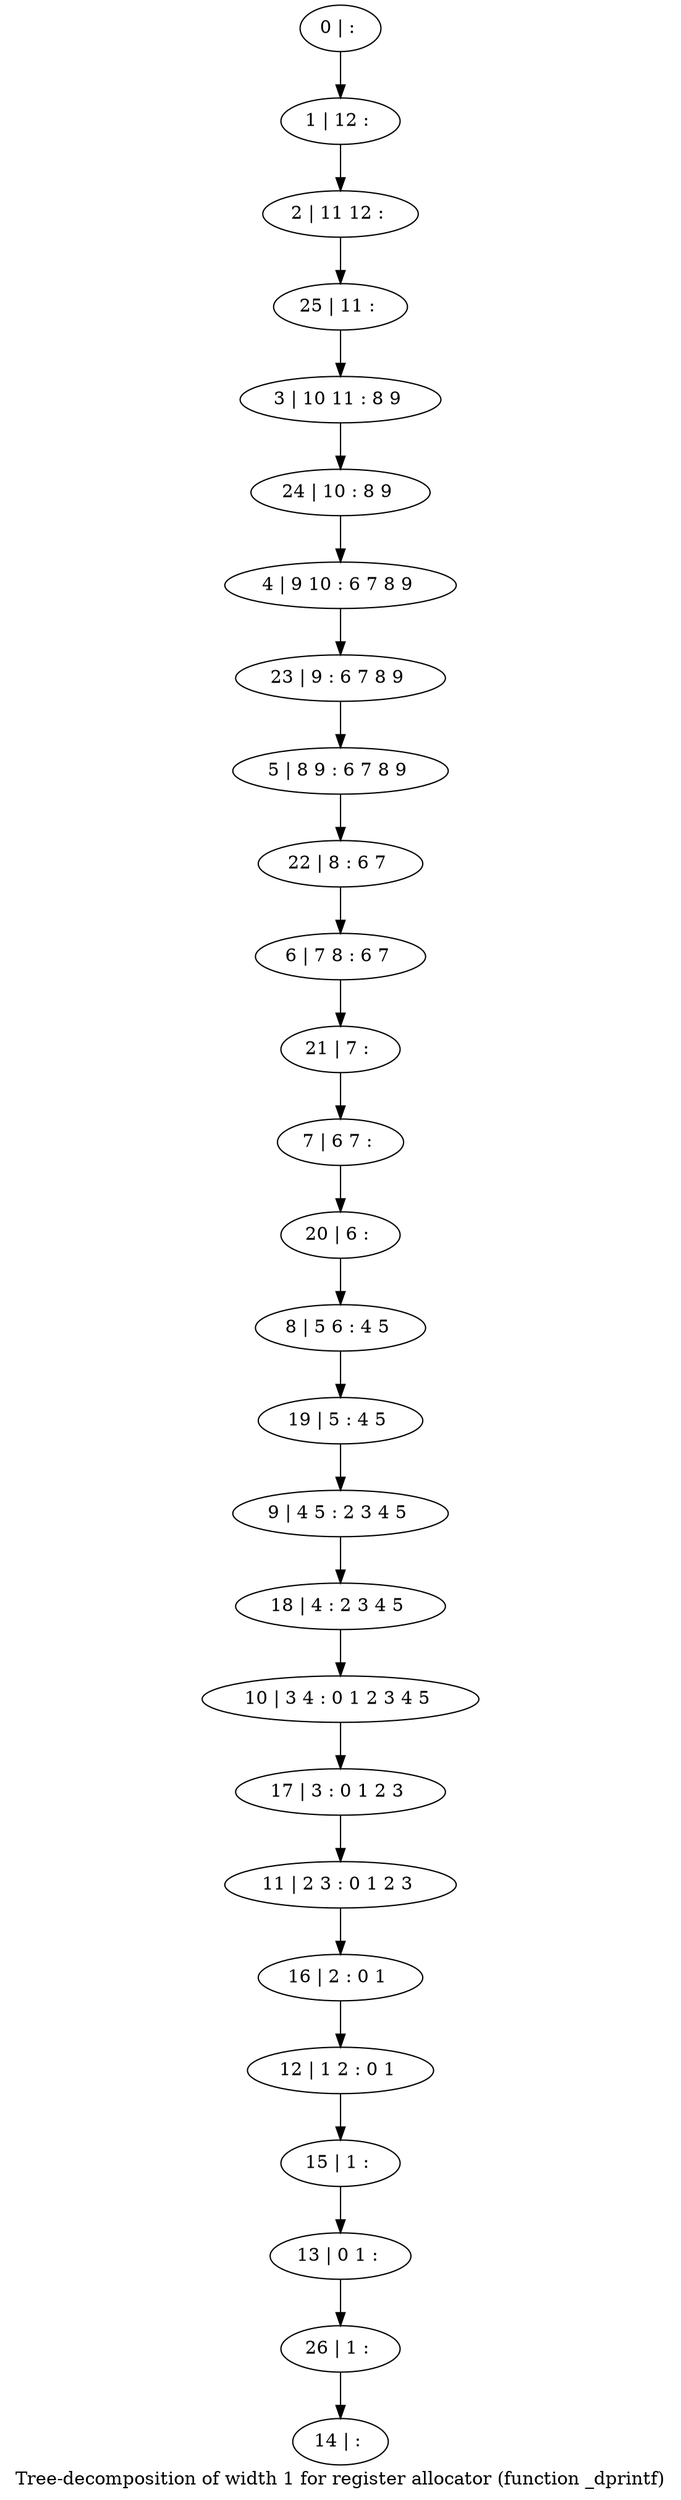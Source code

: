 digraph G {
graph [label="Tree-decomposition of width 1 for register allocator (function _dprintf)"]
0[label="0 | : "];
1[label="1 | 12 : "];
2[label="2 | 11 12 : "];
3[label="3 | 10 11 : 8 9 "];
4[label="4 | 9 10 : 6 7 8 9 "];
5[label="5 | 8 9 : 6 7 8 9 "];
6[label="6 | 7 8 : 6 7 "];
7[label="7 | 6 7 : "];
8[label="8 | 5 6 : 4 5 "];
9[label="9 | 4 5 : 2 3 4 5 "];
10[label="10 | 3 4 : 0 1 2 3 4 5 "];
11[label="11 | 2 3 : 0 1 2 3 "];
12[label="12 | 1 2 : 0 1 "];
13[label="13 | 0 1 : "];
14[label="14 | : "];
15[label="15 | 1 : "];
16[label="16 | 2 : 0 1 "];
17[label="17 | 3 : 0 1 2 3 "];
18[label="18 | 4 : 2 3 4 5 "];
19[label="19 | 5 : 4 5 "];
20[label="20 | 6 : "];
21[label="21 | 7 : "];
22[label="22 | 8 : 6 7 "];
23[label="23 | 9 : 6 7 8 9 "];
24[label="24 | 10 : 8 9 "];
25[label="25 | 11 : "];
26[label="26 | 1 : "];
0->1 ;
1->2 ;
15->13 ;
12->15 ;
16->12 ;
11->16 ;
17->11 ;
10->17 ;
18->10 ;
9->18 ;
19->9 ;
8->19 ;
20->8 ;
7->20 ;
21->7 ;
6->21 ;
22->6 ;
5->22 ;
23->5 ;
4->23 ;
24->4 ;
3->24 ;
25->3 ;
2->25 ;
26->14 ;
13->26 ;
}
